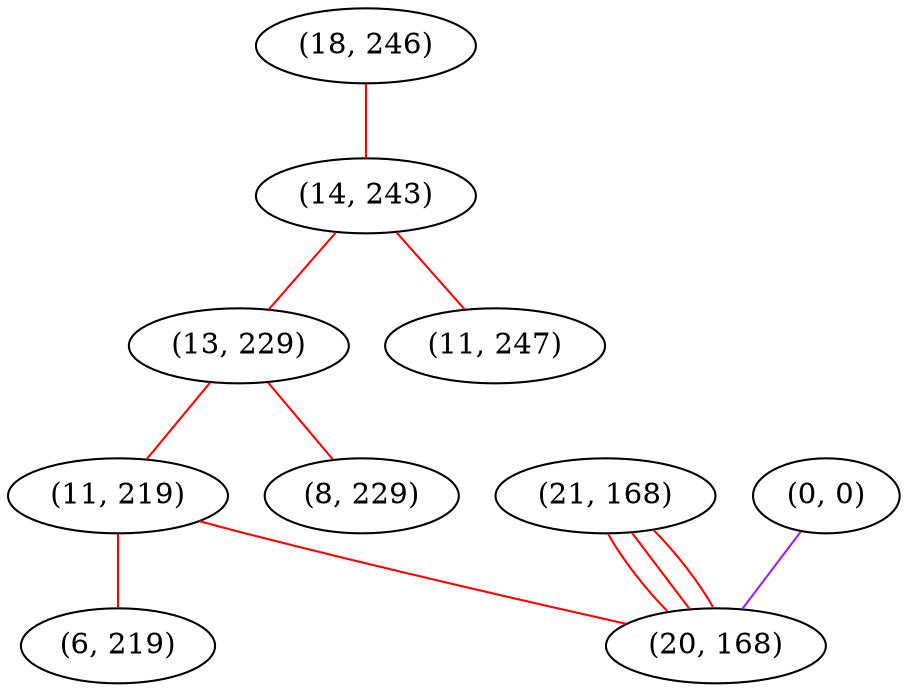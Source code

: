 graph "" {
"(18, 246)";
"(14, 243)";
"(13, 229)";
"(21, 168)";
"(11, 247)";
"(0, 0)";
"(11, 219)";
"(20, 168)";
"(6, 219)";
"(8, 229)";
"(18, 246)" -- "(14, 243)"  [color=red, key=0, weight=1];
"(14, 243)" -- "(11, 247)"  [color=red, key=0, weight=1];
"(14, 243)" -- "(13, 229)"  [color=red, key=0, weight=1];
"(13, 229)" -- "(8, 229)"  [color=red, key=0, weight=1];
"(13, 229)" -- "(11, 219)"  [color=red, key=0, weight=1];
"(21, 168)" -- "(20, 168)"  [color=red, key=0, weight=1];
"(21, 168)" -- "(20, 168)"  [color=red, key=1, weight=1];
"(21, 168)" -- "(20, 168)"  [color=red, key=2, weight=1];
"(0, 0)" -- "(20, 168)"  [color=purple, key=0, weight=4];
"(11, 219)" -- "(6, 219)"  [color=red, key=0, weight=1];
"(11, 219)" -- "(20, 168)"  [color=red, key=0, weight=1];
}
